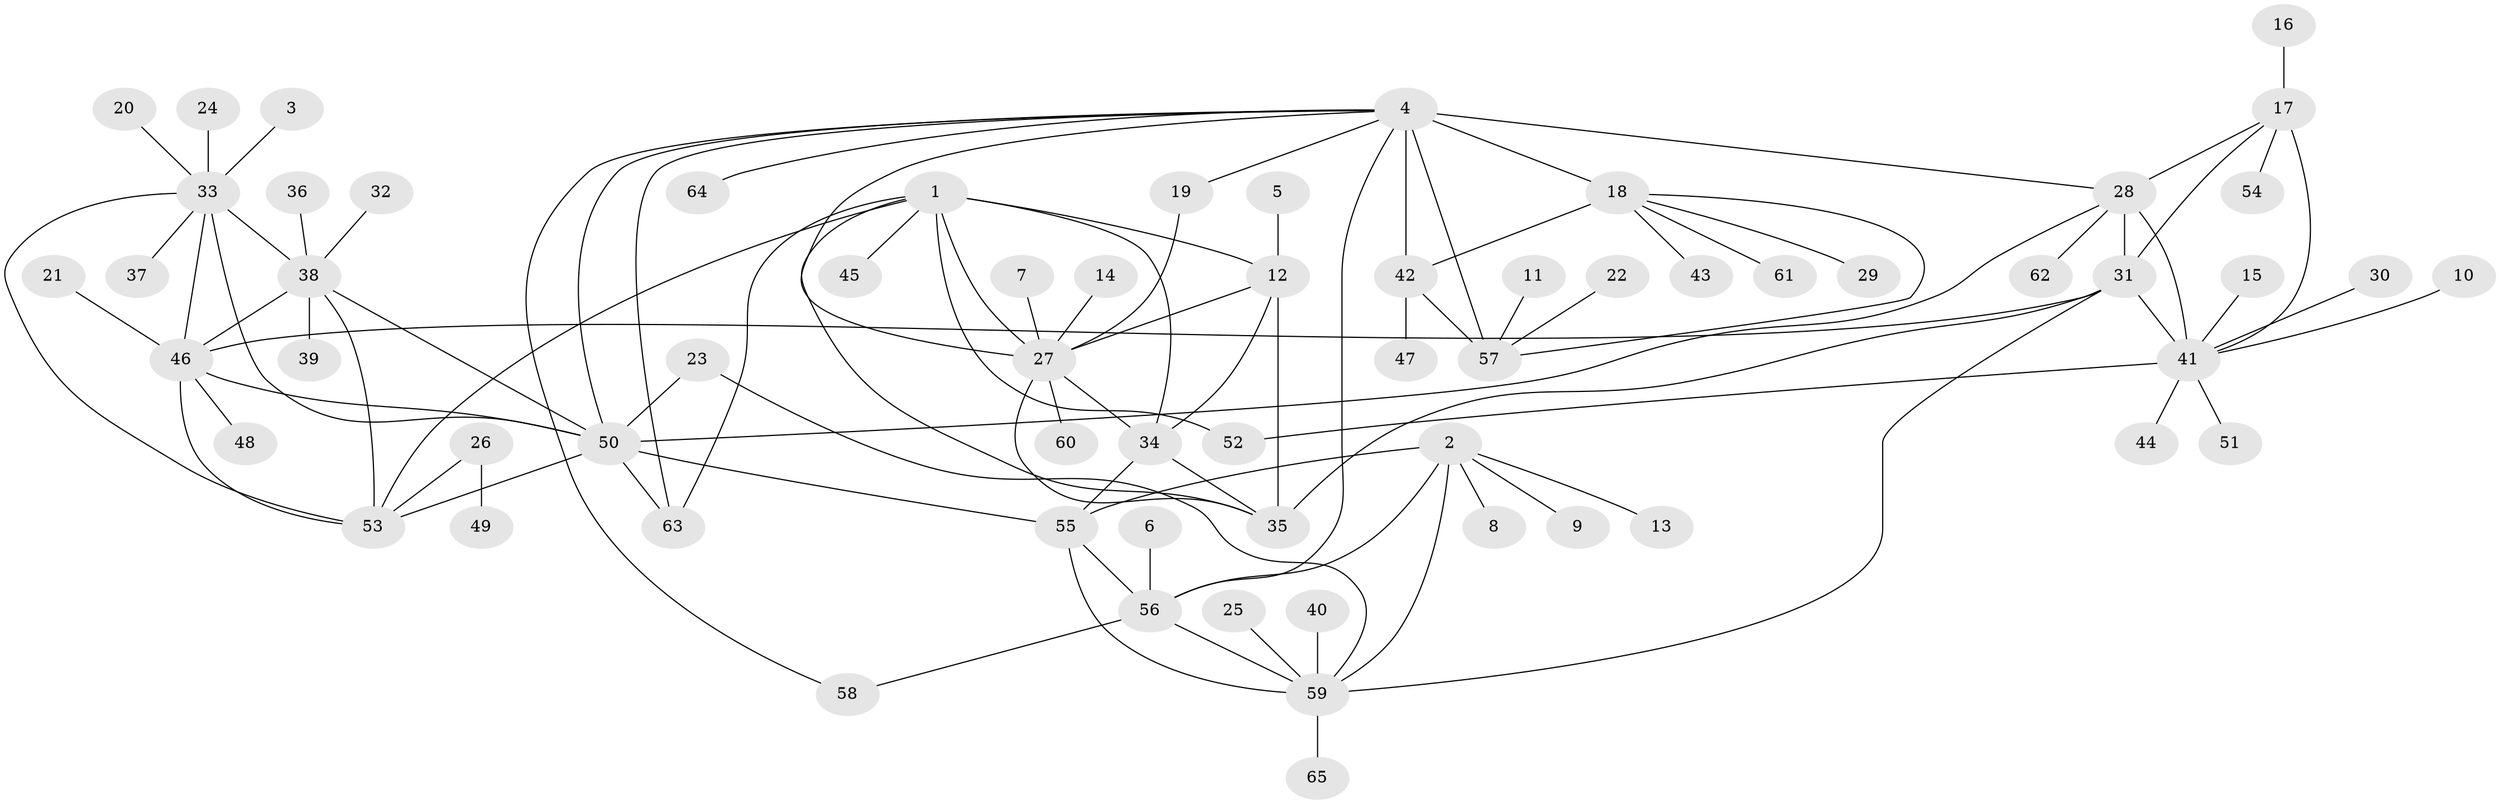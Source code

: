 // original degree distribution, {10: 0.031007751937984496, 6: 0.031007751937984496, 7: 0.03875968992248062, 9: 0.046511627906976744, 12: 0.015503875968992248, 8: 0.05426356589147287, 11: 0.015503875968992248, 2: 0.15503875968992248, 1: 0.5813953488372093, 3: 0.031007751937984496}
// Generated by graph-tools (version 1.1) at 2025/02/03/09/25 03:02:34]
// undirected, 65 vertices, 98 edges
graph export_dot {
graph [start="1"]
  node [color=gray90,style=filled];
  1;
  2;
  3;
  4;
  5;
  6;
  7;
  8;
  9;
  10;
  11;
  12;
  13;
  14;
  15;
  16;
  17;
  18;
  19;
  20;
  21;
  22;
  23;
  24;
  25;
  26;
  27;
  28;
  29;
  30;
  31;
  32;
  33;
  34;
  35;
  36;
  37;
  38;
  39;
  40;
  41;
  42;
  43;
  44;
  45;
  46;
  47;
  48;
  49;
  50;
  51;
  52;
  53;
  54;
  55;
  56;
  57;
  58;
  59;
  60;
  61;
  62;
  63;
  64;
  65;
  1 -- 12 [weight=2.0];
  1 -- 27 [weight=2.0];
  1 -- 34 [weight=2.0];
  1 -- 35 [weight=2.0];
  1 -- 45 [weight=1.0];
  1 -- 52 [weight=1.0];
  1 -- 53 [weight=1.0];
  1 -- 63 [weight=1.0];
  2 -- 8 [weight=1.0];
  2 -- 9 [weight=1.0];
  2 -- 13 [weight=1.0];
  2 -- 55 [weight=2.0];
  2 -- 56 [weight=4.0];
  2 -- 59 [weight=2.0];
  3 -- 33 [weight=1.0];
  4 -- 18 [weight=2.0];
  4 -- 19 [weight=1.0];
  4 -- 27 [weight=1.0];
  4 -- 28 [weight=1.0];
  4 -- 42 [weight=4.0];
  4 -- 50 [weight=1.0];
  4 -- 56 [weight=1.0];
  4 -- 57 [weight=2.0];
  4 -- 58 [weight=1.0];
  4 -- 63 [weight=1.0];
  4 -- 64 [weight=1.0];
  5 -- 12 [weight=1.0];
  6 -- 56 [weight=1.0];
  7 -- 27 [weight=1.0];
  10 -- 41 [weight=1.0];
  11 -- 57 [weight=1.0];
  12 -- 27 [weight=1.0];
  12 -- 34 [weight=1.0];
  12 -- 35 [weight=1.0];
  14 -- 27 [weight=1.0];
  15 -- 41 [weight=1.0];
  16 -- 17 [weight=1.0];
  17 -- 28 [weight=1.0];
  17 -- 31 [weight=1.0];
  17 -- 41 [weight=3.0];
  17 -- 54 [weight=1.0];
  18 -- 29 [weight=1.0];
  18 -- 42 [weight=2.0];
  18 -- 43 [weight=1.0];
  18 -- 57 [weight=1.0];
  18 -- 61 [weight=1.0];
  19 -- 27 [weight=1.0];
  20 -- 33 [weight=1.0];
  21 -- 46 [weight=1.0];
  22 -- 57 [weight=1.0];
  23 -- 50 [weight=1.0];
  23 -- 59 [weight=1.0];
  24 -- 33 [weight=1.0];
  25 -- 59 [weight=1.0];
  26 -- 49 [weight=1.0];
  26 -- 53 [weight=1.0];
  27 -- 34 [weight=1.0];
  27 -- 35 [weight=1.0];
  27 -- 60 [weight=1.0];
  28 -- 31 [weight=1.0];
  28 -- 41 [weight=3.0];
  28 -- 50 [weight=1.0];
  28 -- 62 [weight=1.0];
  30 -- 41 [weight=1.0];
  31 -- 35 [weight=1.0];
  31 -- 41 [weight=3.0];
  31 -- 46 [weight=1.0];
  31 -- 59 [weight=1.0];
  32 -- 38 [weight=1.0];
  33 -- 37 [weight=1.0];
  33 -- 38 [weight=2.0];
  33 -- 46 [weight=1.0];
  33 -- 50 [weight=1.0];
  33 -- 53 [weight=1.0];
  34 -- 35 [weight=1.0];
  34 -- 55 [weight=1.0];
  36 -- 38 [weight=1.0];
  38 -- 39 [weight=1.0];
  38 -- 46 [weight=2.0];
  38 -- 50 [weight=2.0];
  38 -- 53 [weight=2.0];
  40 -- 59 [weight=1.0];
  41 -- 44 [weight=1.0];
  41 -- 51 [weight=1.0];
  41 -- 52 [weight=1.0];
  42 -- 47 [weight=1.0];
  42 -- 57 [weight=2.0];
  46 -- 48 [weight=1.0];
  46 -- 50 [weight=1.0];
  46 -- 53 [weight=1.0];
  50 -- 53 [weight=1.0];
  50 -- 55 [weight=1.0];
  50 -- 63 [weight=1.0];
  55 -- 56 [weight=2.0];
  55 -- 59 [weight=1.0];
  56 -- 58 [weight=1.0];
  56 -- 59 [weight=2.0];
  59 -- 65 [weight=1.0];
}

